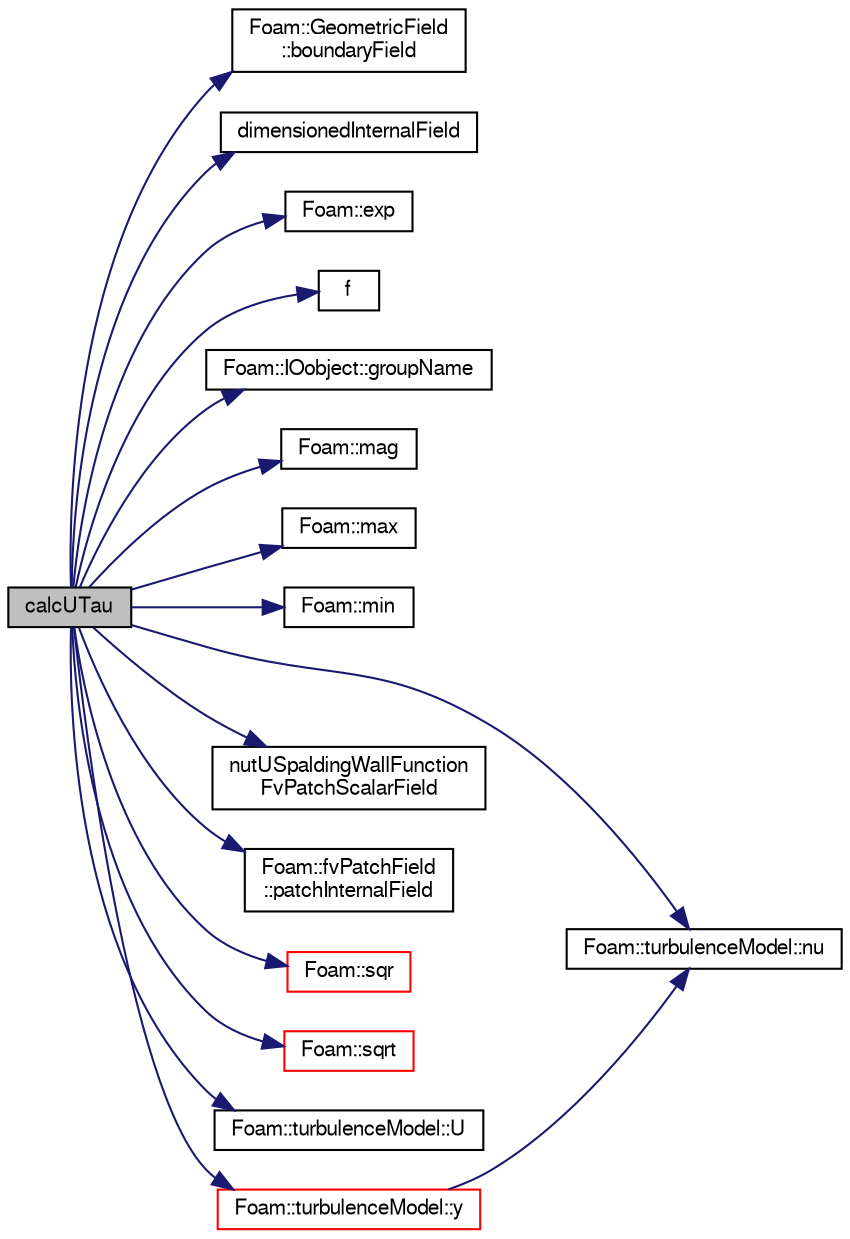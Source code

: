 digraph "calcUTau"
{
  bgcolor="transparent";
  edge [fontname="FreeSans",fontsize="10",labelfontname="FreeSans",labelfontsize="10"];
  node [fontname="FreeSans",fontsize="10",shape=record];
  rankdir="LR";
  Node391 [label="calcUTau",height=0.2,width=0.4,color="black", fillcolor="grey75", style="filled", fontcolor="black"];
  Node391 -> Node392 [color="midnightblue",fontsize="10",style="solid",fontname="FreeSans"];
  Node392 [label="Foam::GeometricField\l::boundaryField",height=0.2,width=0.4,color="black",URL="$a22434.html#a3c6c1a789b48ea0c5e8bff64f9c14f2d",tooltip="Return reference to GeometricBoundaryField. "];
  Node391 -> Node393 [color="midnightblue",fontsize="10",style="solid",fontname="FreeSans"];
  Node393 [label="dimensionedInternalField",height=0.2,width=0.4,color="black",URL="$a38438.html#a942cd19121a46cdc649099eb27c74b18"];
  Node391 -> Node394 [color="midnightblue",fontsize="10",style="solid",fontname="FreeSans"];
  Node394 [label="Foam::exp",height=0.2,width=0.4,color="black",URL="$a21124.html#a12bca6c677fcf0977532179c3cb9bb89"];
  Node391 -> Node395 [color="midnightblue",fontsize="10",style="solid",fontname="FreeSans"];
  Node395 [label="f",height=0.2,width=0.4,color="black",URL="$a17900.html#a888be93833ac7a23170555c69c690288"];
  Node391 -> Node396 [color="midnightblue",fontsize="10",style="solid",fontname="FreeSans"];
  Node396 [label="Foam::IOobject::groupName",height=0.2,width=0.4,color="black",URL="$a26142.html#ad5705e6da2a025ad75b4cf5d748d7d30"];
  Node391 -> Node397 [color="midnightblue",fontsize="10",style="solid",fontname="FreeSans"];
  Node397 [label="Foam::mag",height=0.2,width=0.4,color="black",URL="$a21124.html#a929da2a3fdcf3dacbbe0487d3a330dae"];
  Node391 -> Node398 [color="midnightblue",fontsize="10",style="solid",fontname="FreeSans"];
  Node398 [label="Foam::max",height=0.2,width=0.4,color="black",URL="$a21124.html#ac993e906cf2774ae77e666bc24e81733"];
  Node391 -> Node399 [color="midnightblue",fontsize="10",style="solid",fontname="FreeSans"];
  Node399 [label="Foam::min",height=0.2,width=0.4,color="black",URL="$a21124.html#a253e112ad2d56d96230ff39ea7f442dc"];
  Node391 -> Node400 [color="midnightblue",fontsize="10",style="solid",fontname="FreeSans"];
  Node400 [label="Foam::turbulenceModel::nu",height=0.2,width=0.4,color="black",URL="$a31314.html#ad5f81fcd6f7d0ddad1a5fe2a8f08bb3f",tooltip="Return the laminar viscosity. "];
  Node391 -> Node401 [color="midnightblue",fontsize="10",style="solid",fontname="FreeSans"];
  Node401 [label="nutUSpaldingWallFunction\lFvPatchScalarField",height=0.2,width=0.4,color="black",URL="$a31278.html#a423d22b1398dc845dffd391cadf9e25b",tooltip="Construct from patch and internal field. "];
  Node391 -> Node402 [color="midnightblue",fontsize="10",style="solid",fontname="FreeSans"];
  Node402 [label="Foam::fvPatchField\l::patchInternalField",height=0.2,width=0.4,color="black",URL="$a22354.html#a3b74a67629ed67899295ec63e8f9ae84",tooltip="Return internal field next to patch as patch field. "];
  Node391 -> Node403 [color="midnightblue",fontsize="10",style="solid",fontname="FreeSans"];
  Node403 [label="Foam::sqr",height=0.2,width=0.4,color="red",URL="$a21124.html#a277dc11c581d53826ab5090b08f3b17b"];
  Node391 -> Node407 [color="midnightblue",fontsize="10",style="solid",fontname="FreeSans"];
  Node407 [label="Foam::sqrt",height=0.2,width=0.4,color="red",URL="$a21124.html#a8616bd62eebf2342a80222fecb1bda71"];
  Node391 -> Node409 [color="midnightblue",fontsize="10",style="solid",fontname="FreeSans"];
  Node409 [label="Foam::turbulenceModel::U",height=0.2,width=0.4,color="black",URL="$a31314.html#a536d168d7b335fe81f506f232b5b4872",tooltip="Access function to velocity field. "];
  Node391 -> Node410 [color="midnightblue",fontsize="10",style="solid",fontname="FreeSans"];
  Node410 [label="Foam::turbulenceModel::y",height=0.2,width=0.4,color="red",URL="$a31314.html#a152c527a6b3137685b03893a7a3a73eb",tooltip="Return the near wall distances. "];
  Node410 -> Node400 [color="midnightblue",fontsize="10",style="solid",fontname="FreeSans"];
}
